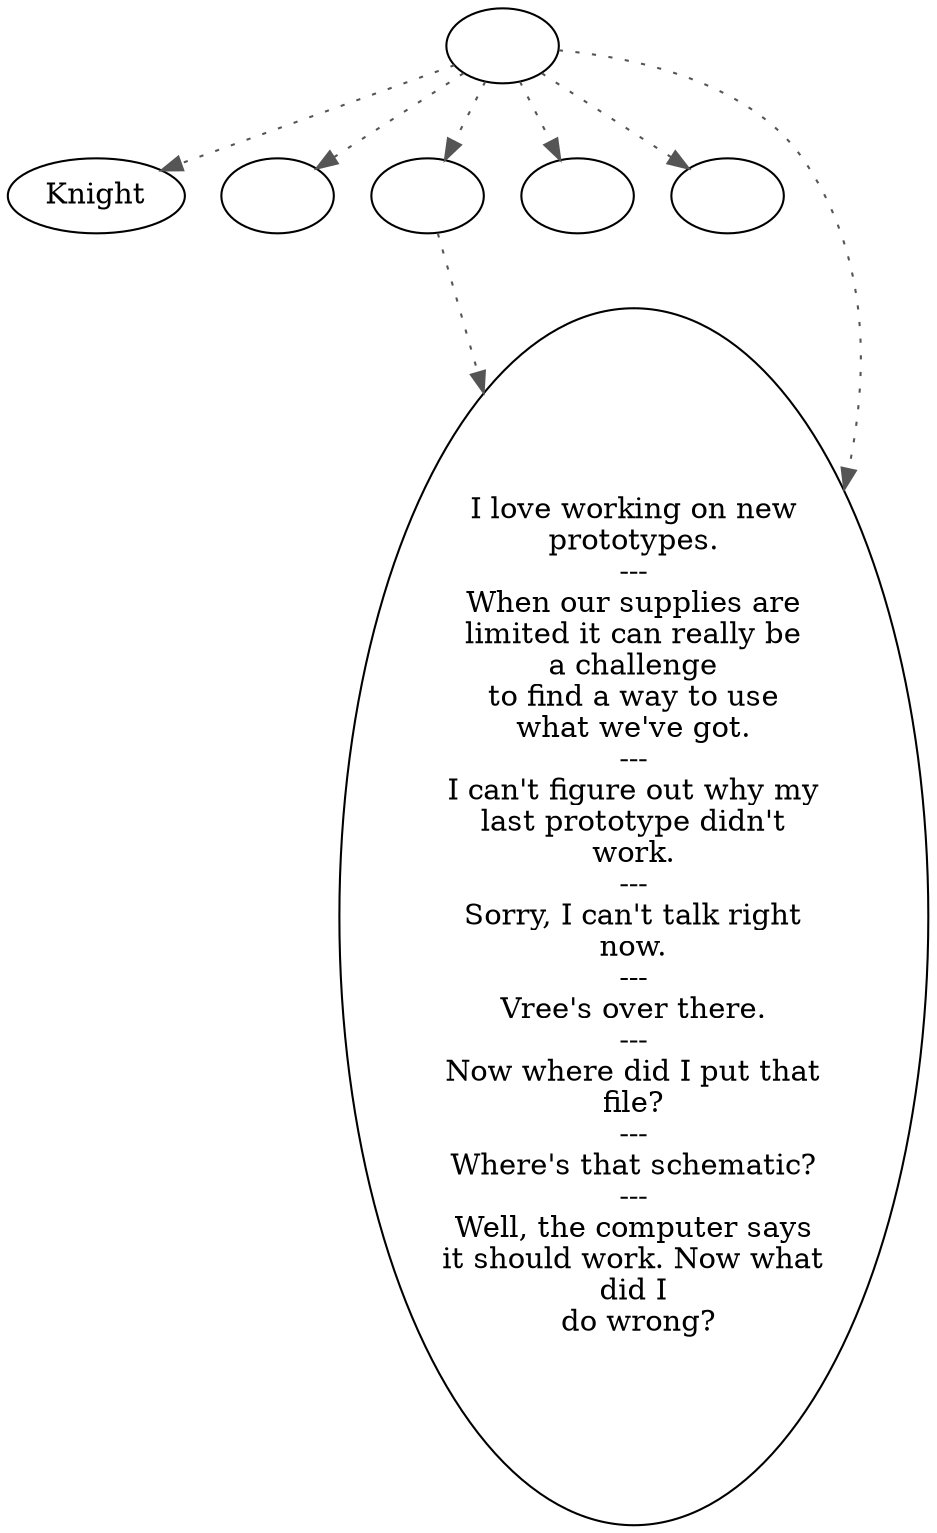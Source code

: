 digraph KNIGHTA {
  "start" [style=filled       fillcolor="#FFFFFF"       color="#000000"]
  "start" -> "look_at_p_proc" [style=dotted color="#555555"]
  "start" -> "pickup_p_proc" [style=dotted color="#555555"]
  "start" -> "talk_p_proc" [style=dotted color="#555555"]
  "start" -> "critter_p_proc" [style=dotted color="#555555"]
  "start" -> "destroy_p_proc" [style=dotted color="#555555"]
  "start" -> "KnightARandom" [style=dotted color="#555555"]
  "start" [label=""]
  "KnightARandom" [style=filled       fillcolor="#FFFFFF"       color="#000000"]
  "KnightARandom" [label="I love working on new\nprototypes.\n---\nWhen our supplies are\nlimited it can really be\na challenge\nto find a way to use\nwhat we've got.\n---\nI can't figure out why my\nlast prototype didn't\nwork.\n---\nSorry, I can't talk right\nnow.\n---\nVree's over there.\n---\nNow where did I put that\nfile?\n---\nWhere's that schematic?\n---\nWell, the computer says\nit should work. Now what\ndid I\n do wrong?"]
  "critter_p_proc" [style=filled       fillcolor="#FFFFFF"       color="#000000"]
  "critter_p_proc" [label=""]
  "pickup_p_proc" [style=filled       fillcolor="#FFFFFF"       color="#000000"]
  "pickup_p_proc" [label=""]
  "talk_p_proc" [style=filled       fillcolor="#FFFFFF"       color="#000000"]
  "talk_p_proc" -> "KnightARandom" [style=dotted color="#555555"]
  "talk_p_proc" [label=""]
  "destroy_p_proc" [style=filled       fillcolor="#FFFFFF"       color="#000000"]
  "destroy_p_proc" [label=""]
  "look_at_p_proc" [style=filled       fillcolor="#FFFFFF"       color="#000000"]
  "look_at_p_proc" [label="Knight"]
}